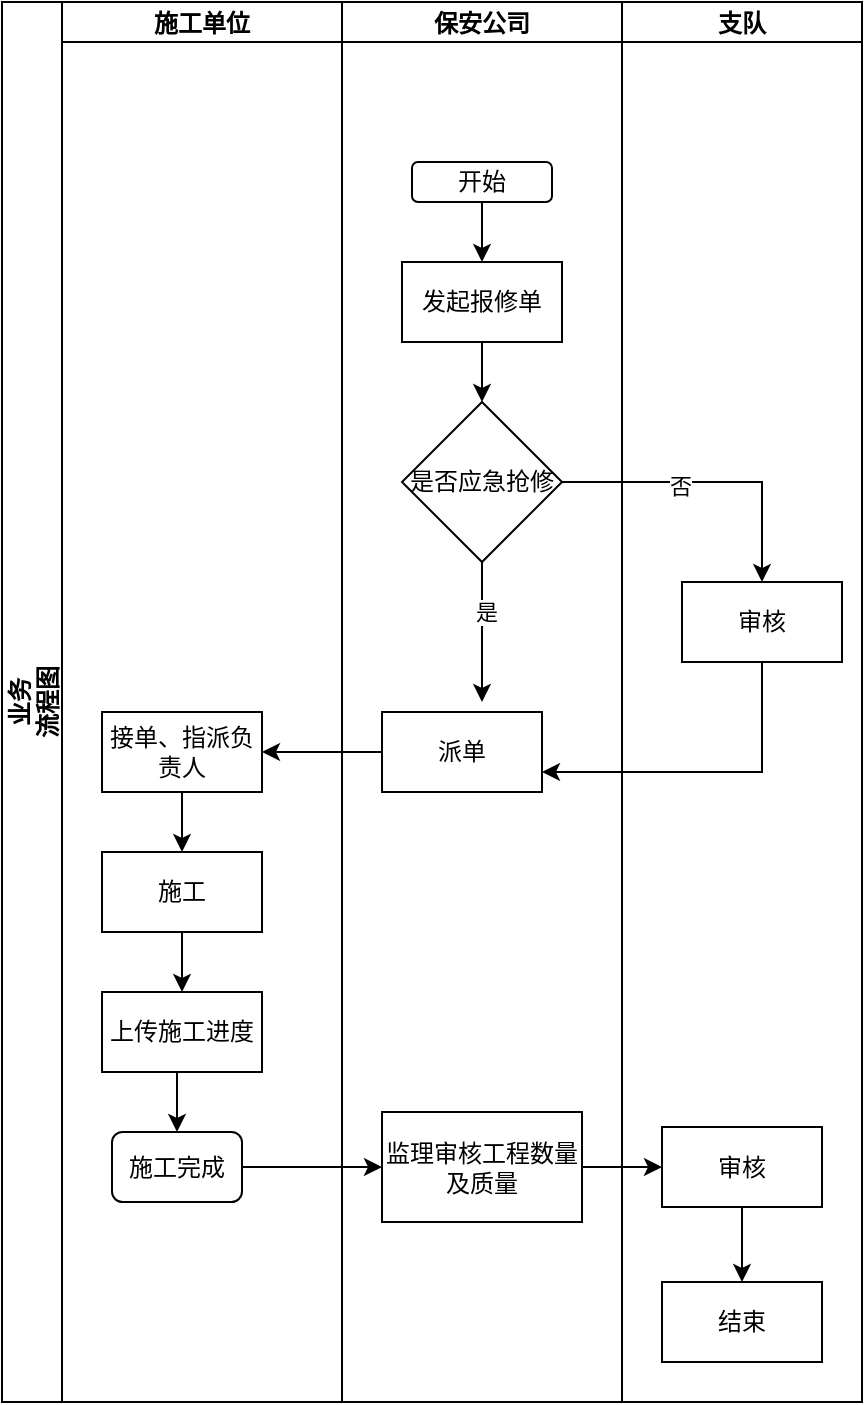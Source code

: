 <mxfile version="21.1.4" type="github">
  <diagram name="第 1 页" id="1-NrpkV6FgpOHMMqy2pU">
    <mxGraphModel dx="2074" dy="1163" grid="1" gridSize="10" guides="1" tooltips="1" connect="1" arrows="1" fold="1" page="1" pageScale="1" pageWidth="827" pageHeight="1169" math="0" shadow="0">
      <root>
        <mxCell id="0" />
        <mxCell id="1" parent="0" />
        <mxCell id="qtXOKEnL0lzx3GWqz_FI-1" value="业务&#xa;流程图" style="swimlane;childLayout=stackLayout;resizeParent=1;resizeParentMax=0;startSize=30;horizontal=0;horizontalStack=1;" parent="1" vertex="1">
          <mxGeometry x="100" y="230" width="430" height="700" as="geometry">
            <mxRectangle x="110" y="230" width="40" height="60" as="alternateBounds" />
          </mxGeometry>
        </mxCell>
        <mxCell id="qtXOKEnL0lzx3GWqz_FI-26" style="edgeStyle=orthogonalEdgeStyle;rounded=0;orthogonalLoop=1;jettySize=auto;html=1;entryX=1;entryY=0.5;entryDx=0;entryDy=0;" parent="qtXOKEnL0lzx3GWqz_FI-1" source="qtXOKEnL0lzx3GWqz_FI-18" target="qtXOKEnL0lzx3GWqz_FI-19" edge="1">
          <mxGeometry relative="1" as="geometry" />
        </mxCell>
        <mxCell id="qtXOKEnL0lzx3GWqz_FI-2" value="施工单位" style="swimlane;startSize=20;" parent="qtXOKEnL0lzx3GWqz_FI-1" vertex="1">
          <mxGeometry x="30" width="140" height="700" as="geometry" />
        </mxCell>
        <mxCell id="qtXOKEnL0lzx3GWqz_FI-27" style="edgeStyle=orthogonalEdgeStyle;rounded=0;orthogonalLoop=1;jettySize=auto;html=1;exitX=0.5;exitY=1;exitDx=0;exitDy=0;entryX=0.5;entryY=0;entryDx=0;entryDy=0;" parent="qtXOKEnL0lzx3GWqz_FI-2" source="qtXOKEnL0lzx3GWqz_FI-19" target="qtXOKEnL0lzx3GWqz_FI-20" edge="1">
          <mxGeometry relative="1" as="geometry" />
        </mxCell>
        <mxCell id="qtXOKEnL0lzx3GWqz_FI-19" value="接单、指派负责人" style="rounded=0;whiteSpace=wrap;html=1;" parent="qtXOKEnL0lzx3GWqz_FI-2" vertex="1">
          <mxGeometry x="20" y="355" width="80" height="40" as="geometry" />
        </mxCell>
        <mxCell id="qtXOKEnL0lzx3GWqz_FI-28" style="edgeStyle=orthogonalEdgeStyle;rounded=0;orthogonalLoop=1;jettySize=auto;html=1;exitX=0.5;exitY=1;exitDx=0;exitDy=0;entryX=0.5;entryY=0;entryDx=0;entryDy=0;" parent="qtXOKEnL0lzx3GWqz_FI-2" source="qtXOKEnL0lzx3GWqz_FI-20" target="qtXOKEnL0lzx3GWqz_FI-21" edge="1">
          <mxGeometry relative="1" as="geometry" />
        </mxCell>
        <mxCell id="qtXOKEnL0lzx3GWqz_FI-20" value="施工" style="rounded=0;whiteSpace=wrap;html=1;" parent="qtXOKEnL0lzx3GWqz_FI-2" vertex="1">
          <mxGeometry x="20" y="425" width="80" height="40" as="geometry" />
        </mxCell>
        <mxCell id="qtXOKEnL0lzx3GWqz_FI-29" style="edgeStyle=orthogonalEdgeStyle;rounded=0;orthogonalLoop=1;jettySize=auto;html=1;exitX=0.5;exitY=1;exitDx=0;exitDy=0;entryX=0.5;entryY=0;entryDx=0;entryDy=0;" parent="qtXOKEnL0lzx3GWqz_FI-2" source="qtXOKEnL0lzx3GWqz_FI-21" target="qtXOKEnL0lzx3GWqz_FI-22" edge="1">
          <mxGeometry relative="1" as="geometry" />
        </mxCell>
        <mxCell id="qtXOKEnL0lzx3GWqz_FI-21" value="上传施工进度" style="rounded=0;whiteSpace=wrap;html=1;" parent="qtXOKEnL0lzx3GWqz_FI-2" vertex="1">
          <mxGeometry x="20" y="495" width="80" height="40" as="geometry" />
        </mxCell>
        <mxCell id="qtXOKEnL0lzx3GWqz_FI-22" value="施工完成" style="rounded=1;whiteSpace=wrap;html=1;" parent="qtXOKEnL0lzx3GWqz_FI-2" vertex="1">
          <mxGeometry x="25" y="565" width="65" height="35" as="geometry" />
        </mxCell>
        <mxCell id="Q-yXqnUUWOeSWfb6X5EX-7" style="edgeStyle=orthogonalEdgeStyle;rounded=0;orthogonalLoop=1;jettySize=auto;html=1;exitX=1;exitY=0.5;exitDx=0;exitDy=0;" parent="qtXOKEnL0lzx3GWqz_FI-1" source="Q-yXqnUUWOeSWfb6X5EX-1" target="qtXOKEnL0lzx3GWqz_FI-17" edge="1">
          <mxGeometry relative="1" as="geometry">
            <mxPoint x="280" y="130" as="sourcePoint" />
          </mxGeometry>
        </mxCell>
        <mxCell id="5hSm7qCugvHUvVDO70hX-1" value="否" style="edgeLabel;html=1;align=center;verticalAlign=middle;resizable=0;points=[];" parent="Q-yXqnUUWOeSWfb6X5EX-7" vertex="1" connectable="0">
          <mxGeometry x="-0.215" y="-2" relative="1" as="geometry">
            <mxPoint as="offset" />
          </mxGeometry>
        </mxCell>
        <mxCell id="qtXOKEnL0lzx3GWqz_FI-3" value="保安公司" style="swimlane;startSize=20;" parent="qtXOKEnL0lzx3GWqz_FI-1" vertex="1">
          <mxGeometry x="170" width="140" height="700" as="geometry" />
        </mxCell>
        <mxCell id="qtXOKEnL0lzx3GWqz_FI-18" value="派单" style="rounded=0;whiteSpace=wrap;html=1;" parent="qtXOKEnL0lzx3GWqz_FI-3" vertex="1">
          <mxGeometry x="20" y="355" width="80" height="40" as="geometry" />
        </mxCell>
        <mxCell id="Q-yXqnUUWOeSWfb6X5EX-8" style="edgeStyle=orthogonalEdgeStyle;rounded=0;orthogonalLoop=1;jettySize=auto;html=1;exitX=0.5;exitY=1;exitDx=0;exitDy=0;" parent="qtXOKEnL0lzx3GWqz_FI-3" source="Q-yXqnUUWOeSWfb6X5EX-1" edge="1">
          <mxGeometry relative="1" as="geometry">
            <mxPoint x="70" y="350" as="targetPoint" />
          </mxGeometry>
        </mxCell>
        <mxCell id="Q-yXqnUUWOeSWfb6X5EX-9" value="是" style="edgeLabel;html=1;align=center;verticalAlign=middle;resizable=0;points=[];" parent="Q-yXqnUUWOeSWfb6X5EX-8" vertex="1" connectable="0">
          <mxGeometry x="-0.286" y="2" relative="1" as="geometry">
            <mxPoint as="offset" />
          </mxGeometry>
        </mxCell>
        <mxCell id="Q-yXqnUUWOeSWfb6X5EX-1" value="是否应急抢修" style="rhombus;whiteSpace=wrap;html=1;" parent="qtXOKEnL0lzx3GWqz_FI-3" vertex="1">
          <mxGeometry x="30" y="200" width="80" height="80" as="geometry" />
        </mxCell>
        <mxCell id="5hSm7qCugvHUvVDO70hX-4" value="" style="edgeStyle=orthogonalEdgeStyle;rounded=0;orthogonalLoop=1;jettySize=auto;html=1;" parent="qtXOKEnL0lzx3GWqz_FI-3" source="qtXOKEnL0lzx3GWqz_FI-5" target="qtXOKEnL0lzx3GWqz_FI-6" edge="1">
          <mxGeometry relative="1" as="geometry" />
        </mxCell>
        <mxCell id="qtXOKEnL0lzx3GWqz_FI-5" value="开始" style="rounded=1;whiteSpace=wrap;html=1;" parent="qtXOKEnL0lzx3GWqz_FI-3" vertex="1">
          <mxGeometry x="35" y="80" width="70" height="20" as="geometry" />
        </mxCell>
        <mxCell id="qtXOKEnL0lzx3GWqz_FI-6" value="发起报修单" style="rounded=0;whiteSpace=wrap;html=1;" parent="qtXOKEnL0lzx3GWqz_FI-3" vertex="1">
          <mxGeometry x="30" y="130" width="80" height="40" as="geometry" />
        </mxCell>
        <mxCell id="qtXOKEnL0lzx3GWqz_FI-23" style="edgeStyle=orthogonalEdgeStyle;rounded=0;orthogonalLoop=1;jettySize=auto;html=1;entryX=0.5;entryY=0;entryDx=0;entryDy=0;" parent="qtXOKEnL0lzx3GWqz_FI-3" source="qtXOKEnL0lzx3GWqz_FI-6" target="Q-yXqnUUWOeSWfb6X5EX-1" edge="1">
          <mxGeometry relative="1" as="geometry" />
        </mxCell>
        <mxCell id="uXRtAm0iDbRkgFRXua0p-1" value="监理审核工程数量及质量" style="rounded=0;whiteSpace=wrap;html=1;" vertex="1" parent="qtXOKEnL0lzx3GWqz_FI-3">
          <mxGeometry x="20" y="555" width="100" height="55" as="geometry" />
        </mxCell>
        <mxCell id="qtXOKEnL0lzx3GWqz_FI-4" value="支队" style="swimlane;startSize=20;" parent="qtXOKEnL0lzx3GWqz_FI-1" vertex="1">
          <mxGeometry x="310" width="120" height="700" as="geometry" />
        </mxCell>
        <mxCell id="qtXOKEnL0lzx3GWqz_FI-17" value="审核" style="rounded=0;whiteSpace=wrap;html=1;" parent="qtXOKEnL0lzx3GWqz_FI-4" vertex="1">
          <mxGeometry x="30" y="290" width="80" height="40" as="geometry" />
        </mxCell>
        <mxCell id="uXRtAm0iDbRkgFRXua0p-8" style="edgeStyle=orthogonalEdgeStyle;rounded=0;orthogonalLoop=1;jettySize=auto;html=1;entryX=0.5;entryY=0;entryDx=0;entryDy=0;" edge="1" parent="qtXOKEnL0lzx3GWqz_FI-4" source="uXRtAm0iDbRkgFRXua0p-3" target="uXRtAm0iDbRkgFRXua0p-4">
          <mxGeometry relative="1" as="geometry" />
        </mxCell>
        <mxCell id="uXRtAm0iDbRkgFRXua0p-3" value="审核" style="rounded=0;whiteSpace=wrap;html=1;" vertex="1" parent="qtXOKEnL0lzx3GWqz_FI-4">
          <mxGeometry x="20" y="562.5" width="80" height="40" as="geometry" />
        </mxCell>
        <mxCell id="uXRtAm0iDbRkgFRXua0p-4" value="结束" style="rounded=0;whiteSpace=wrap;html=1;" vertex="1" parent="qtXOKEnL0lzx3GWqz_FI-4">
          <mxGeometry x="20" y="640" width="80" height="40" as="geometry" />
        </mxCell>
        <mxCell id="Q-yXqnUUWOeSWfb6X5EX-2" style="edgeStyle=orthogonalEdgeStyle;rounded=0;orthogonalLoop=1;jettySize=auto;html=1;entryX=1;entryY=0.75;entryDx=0;entryDy=0;exitX=0.5;exitY=1;exitDx=0;exitDy=0;" parent="qtXOKEnL0lzx3GWqz_FI-1" source="qtXOKEnL0lzx3GWqz_FI-17" target="qtXOKEnL0lzx3GWqz_FI-18" edge="1">
          <mxGeometry relative="1" as="geometry">
            <Array as="points">
              <mxPoint x="380" y="385" />
            </Array>
          </mxGeometry>
        </mxCell>
        <mxCell id="uXRtAm0iDbRkgFRXua0p-6" style="edgeStyle=orthogonalEdgeStyle;rounded=0;orthogonalLoop=1;jettySize=auto;html=1;exitX=1;exitY=0.5;exitDx=0;exitDy=0;entryX=0;entryY=0.5;entryDx=0;entryDy=0;" edge="1" parent="qtXOKEnL0lzx3GWqz_FI-1" source="qtXOKEnL0lzx3GWqz_FI-22" target="uXRtAm0iDbRkgFRXua0p-1">
          <mxGeometry relative="1" as="geometry" />
        </mxCell>
        <mxCell id="uXRtAm0iDbRkgFRXua0p-7" style="edgeStyle=orthogonalEdgeStyle;rounded=0;orthogonalLoop=1;jettySize=auto;html=1;exitX=1;exitY=0.5;exitDx=0;exitDy=0;entryX=0;entryY=0.5;entryDx=0;entryDy=0;" edge="1" parent="qtXOKEnL0lzx3GWqz_FI-1" source="uXRtAm0iDbRkgFRXua0p-1" target="uXRtAm0iDbRkgFRXua0p-3">
          <mxGeometry relative="1" as="geometry" />
        </mxCell>
      </root>
    </mxGraphModel>
  </diagram>
</mxfile>

